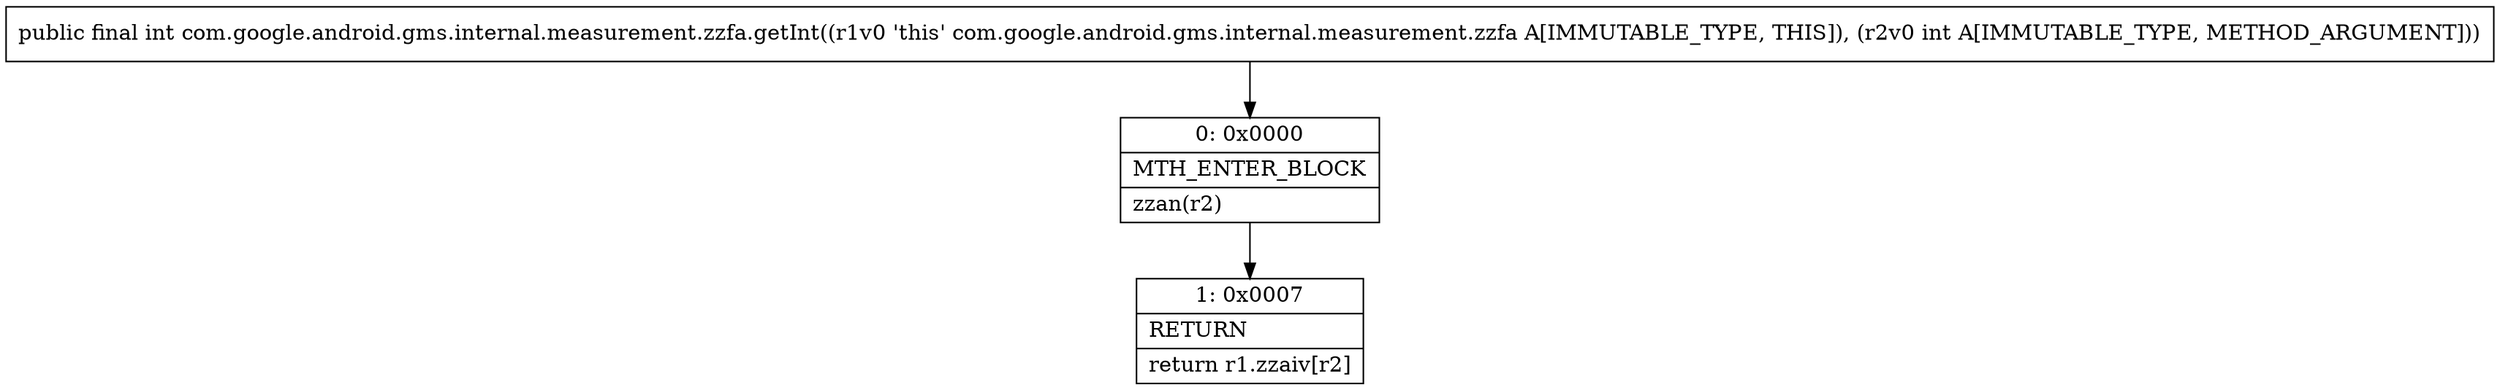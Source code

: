 digraph "CFG forcom.google.android.gms.internal.measurement.zzfa.getInt(I)I" {
Node_0 [shape=record,label="{0\:\ 0x0000|MTH_ENTER_BLOCK\l|zzan(r2)\l}"];
Node_1 [shape=record,label="{1\:\ 0x0007|RETURN\l|return r1.zzaiv[r2]\l}"];
MethodNode[shape=record,label="{public final int com.google.android.gms.internal.measurement.zzfa.getInt((r1v0 'this' com.google.android.gms.internal.measurement.zzfa A[IMMUTABLE_TYPE, THIS]), (r2v0 int A[IMMUTABLE_TYPE, METHOD_ARGUMENT])) }"];
MethodNode -> Node_0;
Node_0 -> Node_1;
}

